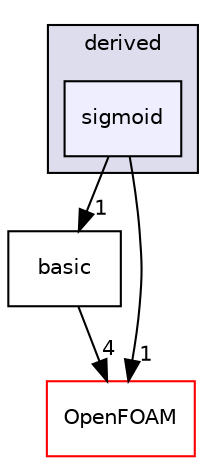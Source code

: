 digraph "src/lagrangian/molecularDynamics/potential/energyScalingFunction/derived/sigmoid" {
  bgcolor=transparent;
  compound=true
  node [ fontsize="10", fontname="Helvetica"];
  edge [ labelfontsize="10", labelfontname="Helvetica"];
  subgraph clusterdir_0c6c913ade273243a586c25c0aaa9e89 {
    graph [ bgcolor="#ddddee", pencolor="black", label="derived" fontname="Helvetica", fontsize="10", URL="dir_0c6c913ade273243a586c25c0aaa9e89.html"]
  dir_71a546ed2f5ee0b61dd87aa0089bf9a4 [shape=box, label="sigmoid", style="filled", fillcolor="#eeeeff", pencolor="black", URL="dir_71a546ed2f5ee0b61dd87aa0089bf9a4.html"];
  }
  dir_15750015fbdfc577ed522467676388d6 [shape=box label="basic" URL="dir_15750015fbdfc577ed522467676388d6.html"];
  dir_c5473ff19b20e6ec4dfe5c310b3778a8 [shape=box label="OpenFOAM" color="red" URL="dir_c5473ff19b20e6ec4dfe5c310b3778a8.html"];
  dir_15750015fbdfc577ed522467676388d6->dir_c5473ff19b20e6ec4dfe5c310b3778a8 [headlabel="4", labeldistance=1.5 headhref="dir_001683_001929.html"];
  dir_71a546ed2f5ee0b61dd87aa0089bf9a4->dir_15750015fbdfc577ed522467676388d6 [headlabel="1", labeldistance=1.5 headhref="dir_001689_001683.html"];
  dir_71a546ed2f5ee0b61dd87aa0089bf9a4->dir_c5473ff19b20e6ec4dfe5c310b3778a8 [headlabel="1", labeldistance=1.5 headhref="dir_001689_001929.html"];
}
